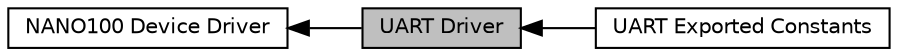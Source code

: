 digraph "UART Driver"
{
  edge [fontname="Helvetica",fontsize="10",labelfontname="Helvetica",labelfontsize="10"];
  node [fontname="Helvetica",fontsize="10",shape=box];
  rankdir=LR;
  Node2 [label="NANO100 Device Driver",height=0.2,width=0.4,color="black", fillcolor="white", style="filled",URL="$d5/d3c/group___n_a_n_o100___device___driver.html",tooltip=" "];
  Node1 [label="UART Driver",height=0.2,width=0.4,color="black", fillcolor="grey75", style="filled", fontcolor="black",tooltip=" "];
  Node3 [label="UART Exported Constants",height=0.2,width=0.4,color="black", fillcolor="white", style="filled",URL="$d1/d3a/group___n_a_n_o100___u_a_r_t___e_x_p_o_r_t_e_d___c_o_n_s_t_a_n_t_s.html",tooltip=" "];
  Node2->Node1 [shape=plaintext, dir="back", style="solid"];
  Node1->Node3 [shape=plaintext, dir="back", style="solid"];
}
